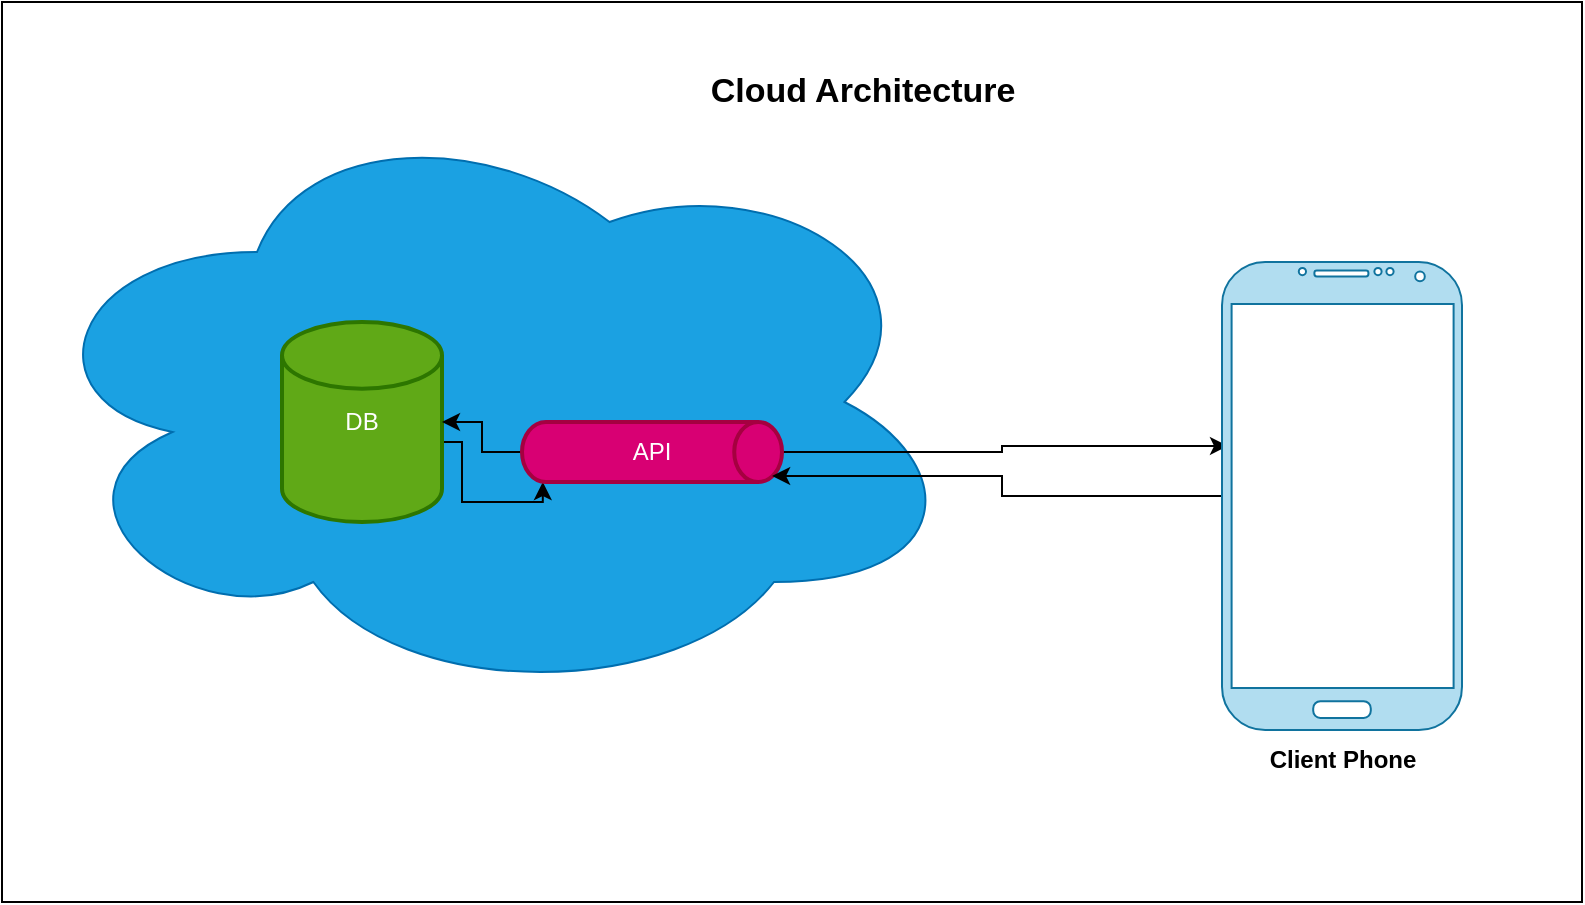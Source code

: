 <mxfile version="20.8.12" type="github">
  <diagram name="Page-1" id="PF3J-7Q-EQc-BLYBZfNt">
    <mxGraphModel dx="1257" dy="660" grid="1" gridSize="10" guides="1" tooltips="1" connect="1" arrows="1" fold="1" page="1" pageScale="1" pageWidth="850" pageHeight="1100" math="0" shadow="0">
      <root>
        <mxCell id="0" />
        <mxCell id="1" parent="0" />
        <mxCell id="tEX4fsR3dozc-LeBYAaW-15" value="" style="rounded=0;whiteSpace=wrap;html=1;" vertex="1" parent="1">
          <mxGeometry x="40" y="90" width="790" height="450" as="geometry" />
        </mxCell>
        <mxCell id="tEX4fsR3dozc-LeBYAaW-1" value="" style="ellipse;shape=cloud;whiteSpace=wrap;html=1;fillColor=#1ba1e2;fontColor=#ffffff;strokeColor=#006EAF;" vertex="1" parent="1">
          <mxGeometry x="50" y="140" width="470" height="300" as="geometry" />
        </mxCell>
        <mxCell id="tEX4fsR3dozc-LeBYAaW-13" value="" style="edgeStyle=orthogonalEdgeStyle;rounded=0;orthogonalLoop=1;jettySize=auto;html=1;entryX=0.08;entryY=1;entryDx=0;entryDy=0;entryPerimeter=0;" edge="1" parent="1" source="tEX4fsR3dozc-LeBYAaW-3" target="tEX4fsR3dozc-LeBYAaW-4">
          <mxGeometry relative="1" as="geometry">
            <mxPoint x="220" y="450" as="targetPoint" />
            <Array as="points">
              <mxPoint x="270" y="310" />
              <mxPoint x="270" y="340" />
              <mxPoint x="310" y="340" />
            </Array>
          </mxGeometry>
        </mxCell>
        <mxCell id="tEX4fsR3dozc-LeBYAaW-3" value="DB" style="strokeWidth=2;html=1;shape=mxgraph.flowchart.database;whiteSpace=wrap;fillColor=#60a917;fontColor=#ffffff;strokeColor=#2D7600;" vertex="1" parent="1">
          <mxGeometry x="180" y="250" width="80" height="100" as="geometry" />
        </mxCell>
        <mxCell id="tEX4fsR3dozc-LeBYAaW-5" value="" style="edgeStyle=orthogonalEdgeStyle;rounded=0;orthogonalLoop=1;jettySize=auto;html=1;" edge="1" parent="1" source="tEX4fsR3dozc-LeBYAaW-4" target="tEX4fsR3dozc-LeBYAaW-3">
          <mxGeometry relative="1" as="geometry">
            <Array as="points">
              <mxPoint x="280" y="315" />
              <mxPoint x="280" y="300" />
            </Array>
          </mxGeometry>
        </mxCell>
        <mxCell id="tEX4fsR3dozc-LeBYAaW-7" value="" style="edgeStyle=orthogonalEdgeStyle;rounded=0;orthogonalLoop=1;jettySize=auto;html=1;entryX=0.025;entryY=0.393;entryDx=0;entryDy=0;entryPerimeter=0;" edge="1" parent="1" source="tEX4fsR3dozc-LeBYAaW-4" target="tEX4fsR3dozc-LeBYAaW-9">
          <mxGeometry relative="1" as="geometry">
            <mxPoint x="535" y="315" as="targetPoint" />
          </mxGeometry>
        </mxCell>
        <mxCell id="tEX4fsR3dozc-LeBYAaW-4" value="API" style="strokeWidth=2;html=1;shape=mxgraph.flowchart.direct_data;whiteSpace=wrap;fillColor=#d80073;fontColor=#ffffff;strokeColor=#A50040;" vertex="1" parent="1">
          <mxGeometry x="300" y="300" width="130" height="30" as="geometry" />
        </mxCell>
        <mxCell id="tEX4fsR3dozc-LeBYAaW-8" value="Cloud Architecture" style="text;html=1;align=center;verticalAlign=middle;resizable=0;points=[];autosize=1;strokeColor=none;fillColor=none;fontSize=17;fontStyle=1" vertex="1" parent="1">
          <mxGeometry x="380" y="120" width="180" height="30" as="geometry" />
        </mxCell>
        <mxCell id="tEX4fsR3dozc-LeBYAaW-11" value="" style="edgeStyle=orthogonalEdgeStyle;rounded=0;orthogonalLoop=1;jettySize=auto;html=1;entryX=0.962;entryY=0.9;entryDx=0;entryDy=0;entryPerimeter=0;" edge="1" parent="1" source="tEX4fsR3dozc-LeBYAaW-9" target="tEX4fsR3dozc-LeBYAaW-4">
          <mxGeometry relative="1" as="geometry">
            <mxPoint x="550" y="337" as="targetPoint" />
          </mxGeometry>
        </mxCell>
        <mxCell id="tEX4fsR3dozc-LeBYAaW-9" value="" style="verticalLabelPosition=bottom;verticalAlign=top;html=1;shadow=0;dashed=0;strokeWidth=1;shape=mxgraph.android.phone2;fillColor=#b1ddf0;strokeColor=#10739e;" vertex="1" parent="1">
          <mxGeometry x="650" y="220" width="120" height="234" as="geometry" />
        </mxCell>
        <mxCell id="tEX4fsR3dozc-LeBYAaW-14" value="Client Phone" style="text;html=1;align=center;verticalAlign=middle;resizable=0;points=[];autosize=1;strokeColor=none;fillColor=none;fontStyle=1" vertex="1" parent="1">
          <mxGeometry x="660" y="454" width="100" height="30" as="geometry" />
        </mxCell>
      </root>
    </mxGraphModel>
  </diagram>
</mxfile>
